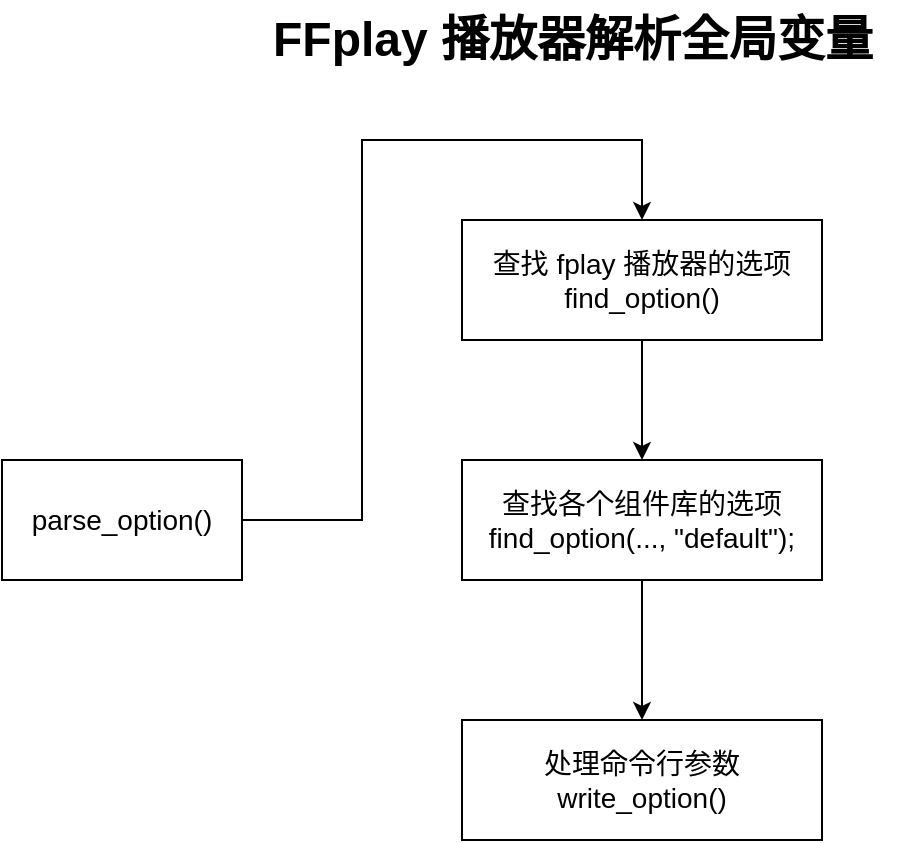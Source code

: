 <mxfile version="20.2.3" type="device"><diagram id="CCSkUD4YMc4SreTmyc2y" name="第 1 页"><mxGraphModel dx="1422" dy="865" grid="1" gridSize="10" guides="1" tooltips="1" connect="1" arrows="1" fold="1" page="1" pageScale="1" pageWidth="827" pageHeight="1169" math="0" shadow="0"><root><mxCell id="0"/><mxCell id="1" parent="0"/><mxCell id="md7RBjFyD2T9hECYB-EM-8" style="edgeStyle=orthogonalEdgeStyle;rounded=0;orthogonalLoop=1;jettySize=auto;html=1;entryX=0.5;entryY=0;entryDx=0;entryDy=0;fontSize=14;" parent="1" source="md7RBjFyD2T9hECYB-EM-1" target="md7RBjFyD2T9hECYB-EM-2" edge="1"><mxGeometry relative="1" as="geometry"><Array as="points"><mxPoint x="270" y="410"/><mxPoint x="270" y="220"/><mxPoint x="410" y="220"/></Array><mxPoint x="220" y="410" as="sourcePoint"/></mxGeometry></mxCell><mxCell id="md7RBjFyD2T9hECYB-EM-1" value="parse_option()" style="rounded=0;whiteSpace=wrap;html=1;fontSize=14;" parent="1" vertex="1"><mxGeometry x="90" y="380" width="120" height="60" as="geometry"/></mxCell><mxCell id="md7RBjFyD2T9hECYB-EM-11" style="edgeStyle=orthogonalEdgeStyle;rounded=0;orthogonalLoop=1;jettySize=auto;html=1;fontSize=14;" parent="1" source="md7RBjFyD2T9hECYB-EM-2" target="md7RBjFyD2T9hECYB-EM-3" edge="1"><mxGeometry relative="1" as="geometry"/></mxCell><mxCell id="md7RBjFyD2T9hECYB-EM-2" value="查找 fplay 播放器的选项&lt;br style=&quot;font-size: 14px;&quot;&gt;find_option()" style="rounded=0;whiteSpace=wrap;html=1;fontSize=14;" parent="1" vertex="1"><mxGeometry x="320" y="260" width="180" height="60" as="geometry"/></mxCell><mxCell id="md7RBjFyD2T9hECYB-EM-12" style="edgeStyle=orthogonalEdgeStyle;rounded=0;orthogonalLoop=1;jettySize=auto;html=1;entryX=0.5;entryY=0;entryDx=0;entryDy=0;exitX=0.5;exitY=1;exitDx=0;exitDy=0;fontSize=14;" parent="1" source="md7RBjFyD2T9hECYB-EM-3" target="md7RBjFyD2T9hECYB-EM-4" edge="1"><mxGeometry relative="1" as="geometry"><mxPoint x="410" y="510" as="sourcePoint"/></mxGeometry></mxCell><mxCell id="md7RBjFyD2T9hECYB-EM-3" value="查找各个组件库的选项&lt;br style=&quot;font-size: 14px;&quot;&gt;find_option(..., &quot;default&quot;);" style="rounded=0;whiteSpace=wrap;html=1;fontSize=14;" parent="1" vertex="1"><mxGeometry x="320" y="380" width="180" height="60" as="geometry"/></mxCell><mxCell id="md7RBjFyD2T9hECYB-EM-4" value="处理命令行参数&lt;br style=&quot;font-size: 14px;&quot;&gt;write_option()" style="rounded=0;whiteSpace=wrap;html=1;fontSize=14;" parent="1" vertex="1"><mxGeometry x="320" y="510" width="180" height="60" as="geometry"/></mxCell><mxCell id="XNcvfBY137onV6_xlSo8-1" value="FFplay 播放器解析全局变量" style="text;strokeColor=none;fillColor=none;html=1;fontSize=24;fontStyle=1;verticalAlign=middle;align=center;" vertex="1" parent="1"><mxGeometry x="200" y="150" width="350" height="40" as="geometry"/></mxCell></root></mxGraphModel></diagram></mxfile>